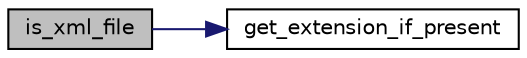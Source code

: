 digraph "is_xml_file"
{
  edge [fontname="Helvetica",fontsize="10",labelfontname="Helvetica",labelfontsize="10"];
  node [fontname="Helvetica",fontsize="10",shape=record];
  rankdir="LR";
  Node3188 [label="is_xml_file",height=0.2,width=0.4,color="black", fillcolor="grey75", style="filled", fontcolor="black"];
  Node3188 -> Node3189 [color="midnightblue",fontsize="10",style="solid",fontname="Helvetica"];
  Node3189 [label="get_extension_if_present",height=0.2,width=0.4,color="black", fillcolor="white", style="filled",URL="$d4/d74/util_8_c.html#a737197cad3c39e9690cbc9931edcba6b"];
}
